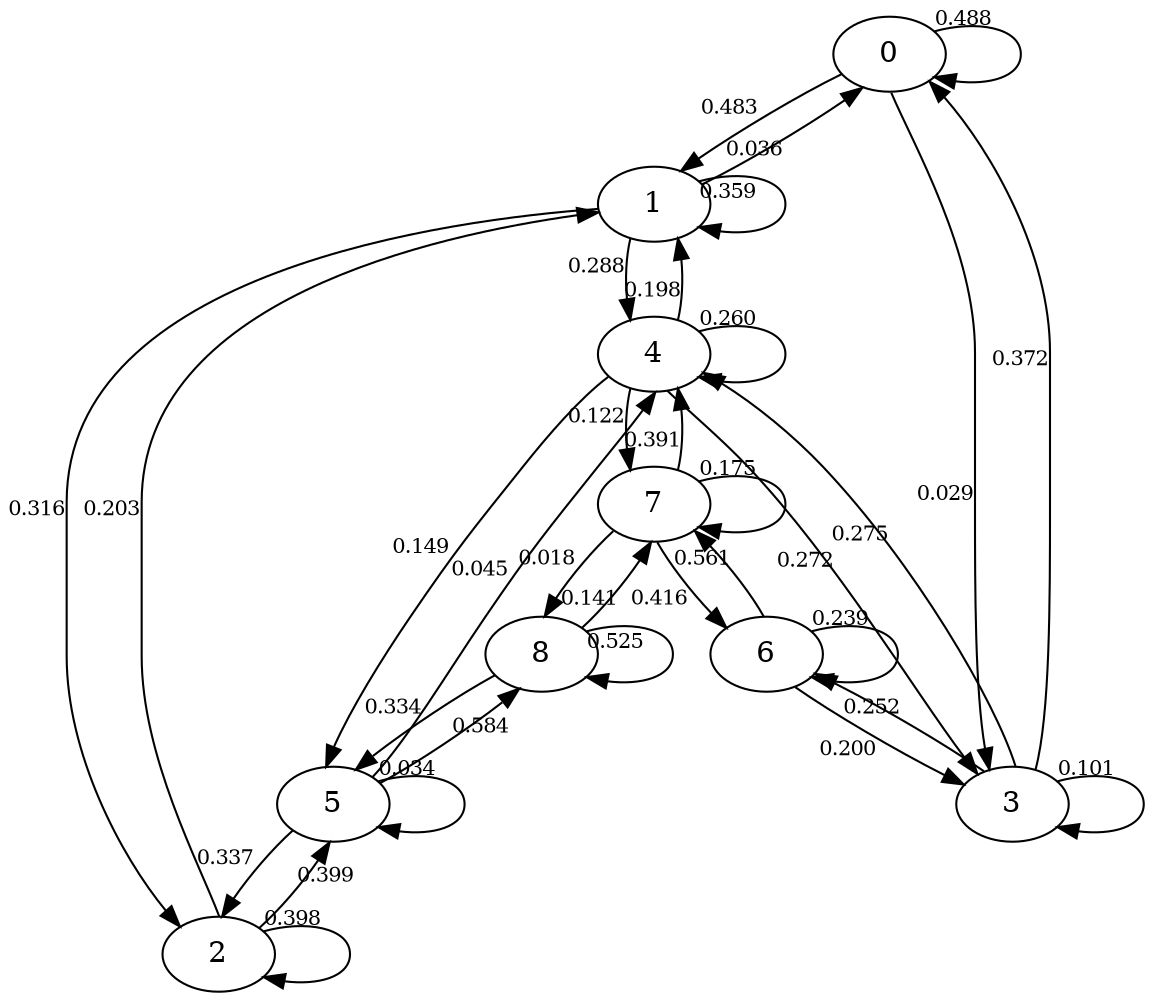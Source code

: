 digraph "" {
	graph [len=4,
		nodesep=0.5
	];
	0 -> 0	[fontsize=10.0,
		len=2,
		weight=1.0,
		xlabel=0.488];
	0 -> 1	[fontsize=10.0,
		len=2,
		weight=1.0,
		xlabel=0.483];
	0 -> 3	[fontsize=10.0,
		len=2,
		weight=1.0,
		xlabel=0.029];
	1 -> 0	[fontsize=10.0,
		len=2,
		weight=1.0,
		xlabel=0.036];
	1 -> 1	[fontsize=10.0,
		len=2,
		weight=1.0,
		xlabel=0.359];
	1 -> 2	[fontsize=10.0,
		len=2,
		weight=1.0,
		xlabel=0.316];
	1 -> 4	[fontsize=10.0,
		len=2,
		weight=1.0,
		xlabel=0.288];
	2 -> 1	[fontsize=10.0,
		len=2,
		weight=1.0,
		xlabel=0.203];
	2 -> 2	[fontsize=10.0,
		len=2,
		weight=1.0,
		xlabel=0.398];
	2 -> 5	[fontsize=10.0,
		len=2,
		weight=1.0,
		xlabel=0.399];
	3 -> 0	[fontsize=10.0,
		len=2,
		weight=1.0,
		xlabel=0.372];
	3 -> 3	[fontsize=10.0,
		len=2,
		weight=1.0,
		xlabel=0.101];
	3 -> 4	[fontsize=10.0,
		len=2,
		weight=1.0,
		xlabel=0.275];
	3 -> 6	[fontsize=10.0,
		len=2,
		weight=1.0,
		xlabel=0.252];
	4 -> 1	[fontsize=10.0,
		len=2,
		weight=1.0,
		xlabel=0.198];
	4 -> 3	[fontsize=10.0,
		len=2,
		weight=1.0,
		xlabel=0.272];
	4 -> 4	[fontsize=10.0,
		len=2,
		weight=1.0,
		xlabel=0.260];
	4 -> 5	[fontsize=10.0,
		len=2,
		weight=1.0,
		xlabel=0.149];
	4 -> 7	[fontsize=10.0,
		len=2,
		weight=1.0,
		xlabel=0.122];
	5 -> 2	[fontsize=10.0,
		len=2,
		weight=1.0,
		xlabel=0.337];
	5 -> 4	[fontsize=10.0,
		len=2,
		weight=1.0,
		xlabel=0.045];
	5 -> 5	[fontsize=10.0,
		len=2,
		weight=1.0,
		xlabel=0.034];
	5 -> 8	[fontsize=10.0,
		len=2,
		weight=1.0,
		xlabel=0.584];
	6 -> 3	[fontsize=10.0,
		len=2,
		weight=1.0,
		xlabel=0.200];
	6 -> 6	[fontsize=10.0,
		len=2,
		weight=1.0,
		xlabel=0.239];
	6 -> 7	[fontsize=10.0,
		len=2,
		weight=1.0,
		xlabel=0.561];
	7 -> 4	[fontsize=10.0,
		len=2,
		weight=1.0,
		xlabel=0.391];
	7 -> 6	[fontsize=10.0,
		len=2,
		weight=1.0,
		xlabel=0.416];
	7 -> 7	[fontsize=10.0,
		len=2,
		weight=1.0,
		xlabel=0.175];
	7 -> 8	[fontsize=10.0,
		len=2,
		weight=1.0,
		xlabel=0.018];
	8 -> 5	[fontsize=10.0,
		len=2,
		weight=1.0,
		xlabel=0.334];
	8 -> 7	[fontsize=10.0,
		len=2,
		weight=1.0,
		xlabel=0.141];
	8 -> 8	[fontsize=10.0,
		len=2,
		weight=1.0,
		xlabel=0.525];
}
